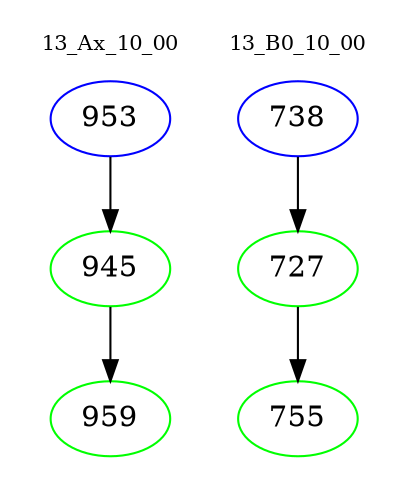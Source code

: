 digraph{
subgraph cluster_0 {
color = white
label = "13_Ax_10_00";
fontsize=10;
T0_953 [label="953", color="blue"]
T0_953 -> T0_945 [color="black"]
T0_945 [label="945", color="green"]
T0_945 -> T0_959 [color="black"]
T0_959 [label="959", color="green"]
}
subgraph cluster_1 {
color = white
label = "13_B0_10_00";
fontsize=10;
T1_738 [label="738", color="blue"]
T1_738 -> T1_727 [color="black"]
T1_727 [label="727", color="green"]
T1_727 -> T1_755 [color="black"]
T1_755 [label="755", color="green"]
}
}

